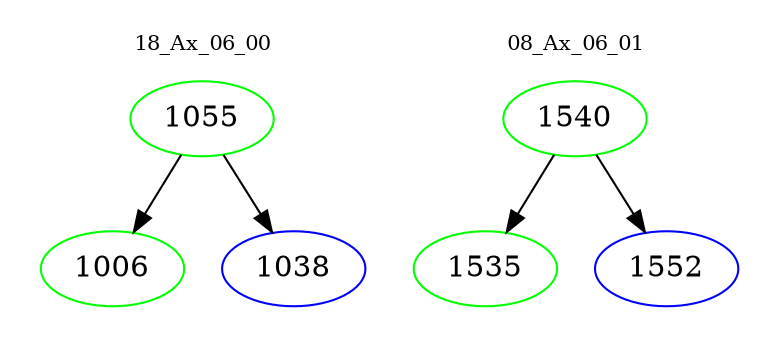 digraph{
subgraph cluster_0 {
color = white
label = "18_Ax_06_00";
fontsize=10;
T0_1055 [label="1055", color="green"]
T0_1055 -> T0_1006 [color="black"]
T0_1006 [label="1006", color="green"]
T0_1055 -> T0_1038 [color="black"]
T0_1038 [label="1038", color="blue"]
}
subgraph cluster_1 {
color = white
label = "08_Ax_06_01";
fontsize=10;
T1_1540 [label="1540", color="green"]
T1_1540 -> T1_1535 [color="black"]
T1_1535 [label="1535", color="green"]
T1_1540 -> T1_1552 [color="black"]
T1_1552 [label="1552", color="blue"]
}
}

